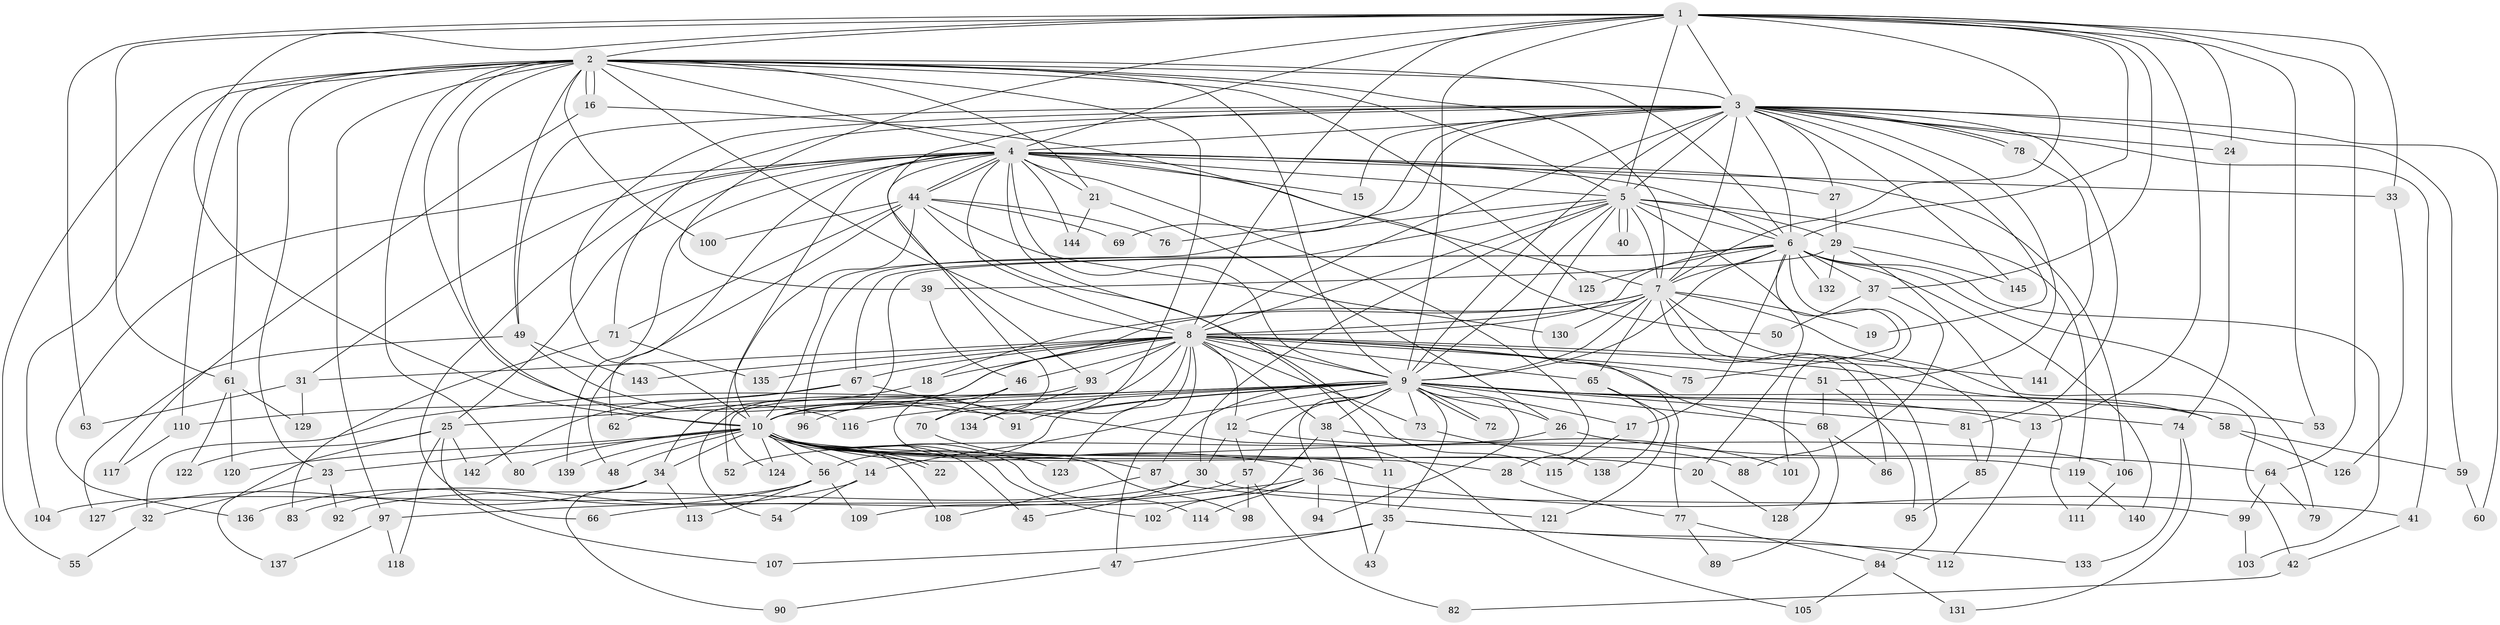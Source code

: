 // coarse degree distribution, {30: 0.013888888888888888, 28: 0.013888888888888888, 3: 0.18055555555555555, 1: 0.05555555555555555, 2: 0.4722222222222222, 4: 0.09722222222222222, 6: 0.041666666666666664, 5: 0.05555555555555555, 17: 0.013888888888888888, 9: 0.013888888888888888, 14: 0.013888888888888888, 8: 0.013888888888888888, 27: 0.013888888888888888}
// Generated by graph-tools (version 1.1) at 2025/49/03/04/25 21:49:20]
// undirected, 145 vertices, 315 edges
graph export_dot {
graph [start="1"]
  node [color=gray90,style=filled];
  1;
  2;
  3;
  4;
  5;
  6;
  7;
  8;
  9;
  10;
  11;
  12;
  13;
  14;
  15;
  16;
  17;
  18;
  19;
  20;
  21;
  22;
  23;
  24;
  25;
  26;
  27;
  28;
  29;
  30;
  31;
  32;
  33;
  34;
  35;
  36;
  37;
  38;
  39;
  40;
  41;
  42;
  43;
  44;
  45;
  46;
  47;
  48;
  49;
  50;
  51;
  52;
  53;
  54;
  55;
  56;
  57;
  58;
  59;
  60;
  61;
  62;
  63;
  64;
  65;
  66;
  67;
  68;
  69;
  70;
  71;
  72;
  73;
  74;
  75;
  76;
  77;
  78;
  79;
  80;
  81;
  82;
  83;
  84;
  85;
  86;
  87;
  88;
  89;
  90;
  91;
  92;
  93;
  94;
  95;
  96;
  97;
  98;
  99;
  100;
  101;
  102;
  103;
  104;
  105;
  106;
  107;
  108;
  109;
  110;
  111;
  112;
  113;
  114;
  115;
  116;
  117;
  118;
  119;
  120;
  121;
  122;
  123;
  124;
  125;
  126;
  127;
  128;
  129;
  130;
  131;
  132;
  133;
  134;
  135;
  136;
  137;
  138;
  139;
  140;
  141;
  142;
  143;
  144;
  145;
  1 -- 2;
  1 -- 3;
  1 -- 4;
  1 -- 5;
  1 -- 6;
  1 -- 7;
  1 -- 8;
  1 -- 9;
  1 -- 10;
  1 -- 13;
  1 -- 24;
  1 -- 33;
  1 -- 37;
  1 -- 39;
  1 -- 53;
  1 -- 61;
  1 -- 63;
  1 -- 64;
  2 -- 3;
  2 -- 4;
  2 -- 5;
  2 -- 6;
  2 -- 7;
  2 -- 8;
  2 -- 9;
  2 -- 10;
  2 -- 16;
  2 -- 16;
  2 -- 21;
  2 -- 23;
  2 -- 49;
  2 -- 55;
  2 -- 61;
  2 -- 70;
  2 -- 80;
  2 -- 97;
  2 -- 100;
  2 -- 104;
  2 -- 110;
  2 -- 116;
  2 -- 125;
  3 -- 4;
  3 -- 5;
  3 -- 6;
  3 -- 7;
  3 -- 8;
  3 -- 9;
  3 -- 10;
  3 -- 15;
  3 -- 19;
  3 -- 24;
  3 -- 27;
  3 -- 41;
  3 -- 49;
  3 -- 51;
  3 -- 59;
  3 -- 60;
  3 -- 69;
  3 -- 71;
  3 -- 76;
  3 -- 78;
  3 -- 78;
  3 -- 81;
  3 -- 93;
  3 -- 145;
  4 -- 5;
  4 -- 6;
  4 -- 7;
  4 -- 8;
  4 -- 9;
  4 -- 10;
  4 -- 11;
  4 -- 15;
  4 -- 21;
  4 -- 25;
  4 -- 27;
  4 -- 28;
  4 -- 31;
  4 -- 33;
  4 -- 44;
  4 -- 44;
  4 -- 62;
  4 -- 66;
  4 -- 98;
  4 -- 106;
  4 -- 136;
  4 -- 139;
  4 -- 144;
  5 -- 6;
  5 -- 7;
  5 -- 8;
  5 -- 9;
  5 -- 10;
  5 -- 20;
  5 -- 29;
  5 -- 30;
  5 -- 40;
  5 -- 40;
  5 -- 77;
  5 -- 96;
  5 -- 119;
  6 -- 7;
  6 -- 8;
  6 -- 9;
  6 -- 10;
  6 -- 17;
  6 -- 37;
  6 -- 67;
  6 -- 75;
  6 -- 79;
  6 -- 101;
  6 -- 103;
  6 -- 125;
  6 -- 132;
  6 -- 140;
  7 -- 8;
  7 -- 9;
  7 -- 10;
  7 -- 18;
  7 -- 19;
  7 -- 42;
  7 -- 65;
  7 -- 84;
  7 -- 85;
  7 -- 86;
  7 -- 130;
  8 -- 9;
  8 -- 10;
  8 -- 12;
  8 -- 18;
  8 -- 31;
  8 -- 34;
  8 -- 38;
  8 -- 46;
  8 -- 47;
  8 -- 51;
  8 -- 58;
  8 -- 65;
  8 -- 67;
  8 -- 73;
  8 -- 75;
  8 -- 93;
  8 -- 123;
  8 -- 128;
  8 -- 134;
  8 -- 135;
  8 -- 141;
  8 -- 143;
  9 -- 10;
  9 -- 12;
  9 -- 13;
  9 -- 14;
  9 -- 17;
  9 -- 25;
  9 -- 26;
  9 -- 32;
  9 -- 35;
  9 -- 36;
  9 -- 38;
  9 -- 53;
  9 -- 56;
  9 -- 57;
  9 -- 58;
  9 -- 68;
  9 -- 72;
  9 -- 72;
  9 -- 73;
  9 -- 74;
  9 -- 81;
  9 -- 87;
  9 -- 91;
  9 -- 94;
  9 -- 116;
  10 -- 11;
  10 -- 14;
  10 -- 20;
  10 -- 22;
  10 -- 22;
  10 -- 23;
  10 -- 28;
  10 -- 34;
  10 -- 36;
  10 -- 45;
  10 -- 48;
  10 -- 56;
  10 -- 80;
  10 -- 88;
  10 -- 102;
  10 -- 108;
  10 -- 114;
  10 -- 119;
  10 -- 120;
  10 -- 123;
  10 -- 124;
  10 -- 139;
  11 -- 35;
  12 -- 30;
  12 -- 57;
  12 -- 101;
  13 -- 112;
  14 -- 54;
  14 -- 83;
  16 -- 50;
  16 -- 117;
  17 -- 115;
  18 -- 62;
  20 -- 128;
  21 -- 26;
  21 -- 144;
  23 -- 32;
  23 -- 92;
  24 -- 74;
  25 -- 107;
  25 -- 118;
  25 -- 122;
  25 -- 137;
  25 -- 142;
  26 -- 52;
  26 -- 64;
  27 -- 29;
  28 -- 77;
  29 -- 39;
  29 -- 111;
  29 -- 132;
  29 -- 145;
  30 -- 45;
  30 -- 92;
  30 -- 99;
  31 -- 63;
  31 -- 129;
  32 -- 55;
  33 -- 126;
  34 -- 90;
  34 -- 113;
  34 -- 127;
  35 -- 43;
  35 -- 47;
  35 -- 107;
  35 -- 112;
  35 -- 133;
  36 -- 41;
  36 -- 94;
  36 -- 97;
  36 -- 102;
  36 -- 114;
  37 -- 50;
  37 -- 88;
  38 -- 43;
  38 -- 106;
  38 -- 109;
  39 -- 46;
  41 -- 42;
  42 -- 82;
  44 -- 48;
  44 -- 52;
  44 -- 69;
  44 -- 71;
  44 -- 76;
  44 -- 100;
  44 -- 115;
  44 -- 130;
  46 -- 54;
  46 -- 70;
  46 -- 96;
  47 -- 90;
  49 -- 91;
  49 -- 127;
  49 -- 143;
  51 -- 68;
  51 -- 95;
  56 -- 104;
  56 -- 109;
  56 -- 113;
  56 -- 136;
  57 -- 66;
  57 -- 82;
  57 -- 98;
  58 -- 59;
  58 -- 126;
  59 -- 60;
  61 -- 120;
  61 -- 122;
  61 -- 129;
  64 -- 79;
  64 -- 99;
  65 -- 121;
  65 -- 138;
  67 -- 105;
  67 -- 110;
  67 -- 142;
  68 -- 86;
  68 -- 89;
  70 -- 87;
  71 -- 83;
  71 -- 135;
  73 -- 138;
  74 -- 131;
  74 -- 133;
  77 -- 84;
  77 -- 89;
  78 -- 141;
  81 -- 85;
  84 -- 105;
  84 -- 131;
  85 -- 95;
  87 -- 108;
  87 -- 121;
  93 -- 124;
  93 -- 134;
  97 -- 118;
  97 -- 137;
  99 -- 103;
  106 -- 111;
  110 -- 117;
  119 -- 140;
}

